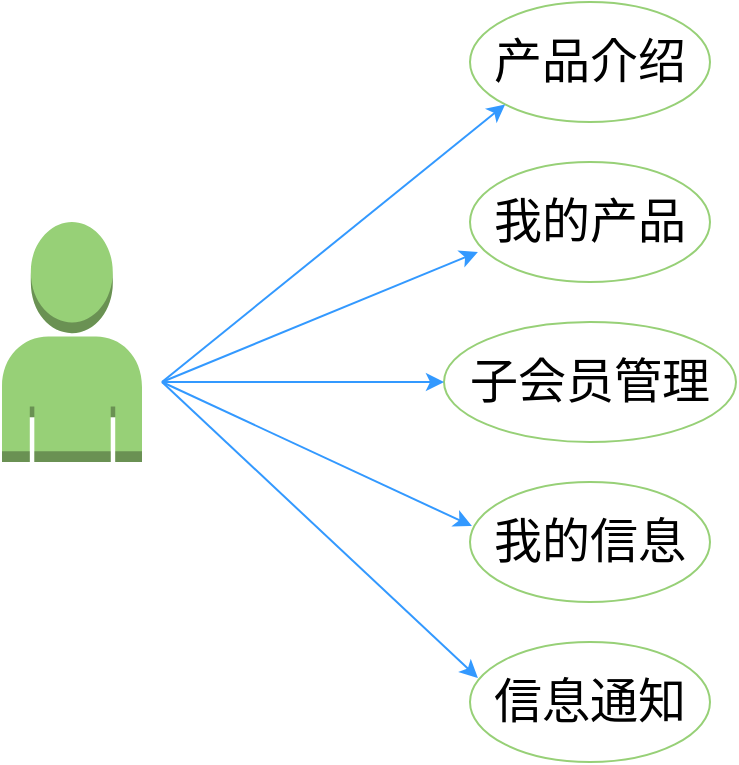 <mxfile version="20.2.6" type="github">
  <diagram id="lRIxkWPpBEm15b34eZ7U" name="第 1 页">
    <mxGraphModel dx="1426" dy="624" grid="1" gridSize="10" guides="1" tooltips="1" connect="1" arrows="1" fold="1" page="1" pageScale="1" pageWidth="827" pageHeight="1169" math="0" shadow="0">
      <root>
        <mxCell id="0" />
        <mxCell id="1" parent="0" />
        <mxCell id="JPpifCRaE9PKn__uxkr2-1" value="" style="outlineConnect=0;dashed=0;verticalLabelPosition=bottom;verticalAlign=top;align=center;html=1;shape=mxgraph.aws3.user;fillColor=#97D077;gradientColor=none;" vertex="1" parent="1">
          <mxGeometry x="120" y="230" width="70" height="120" as="geometry" />
        </mxCell>
        <mxCell id="JPpifCRaE9PKn__uxkr2-2" value="&lt;font style=&quot;font-size: 24px;&quot;&gt;产品介绍&lt;/font&gt;" style="ellipse;whiteSpace=wrap;html=1;fillColor=none;strokeColor=#97D077;" vertex="1" parent="1">
          <mxGeometry x="354" y="120" width="120" height="60" as="geometry" />
        </mxCell>
        <mxCell id="JPpifCRaE9PKn__uxkr2-3" value="&lt;span style=&quot;font-size: 24px;&quot;&gt;我的产品&lt;/span&gt;" style="ellipse;whiteSpace=wrap;html=1;fillColor=none;strokeColor=#97D077;" vertex="1" parent="1">
          <mxGeometry x="354" y="200" width="120" height="60" as="geometry" />
        </mxCell>
        <mxCell id="JPpifCRaE9PKn__uxkr2-4" value="&lt;span style=&quot;font-size: 24px;&quot;&gt;子会员管理&lt;/span&gt;" style="ellipse;whiteSpace=wrap;html=1;fillColor=none;strokeColor=#97D077;" vertex="1" parent="1">
          <mxGeometry x="341" y="280" width="146" height="60" as="geometry" />
        </mxCell>
        <mxCell id="JPpifCRaE9PKn__uxkr2-5" value="&lt;span style=&quot;font-size: 24px;&quot;&gt;我的信息&lt;/span&gt;" style="ellipse;whiteSpace=wrap;html=1;fillColor=none;strokeColor=#97D077;" vertex="1" parent="1">
          <mxGeometry x="354" y="360" width="120" height="60" as="geometry" />
        </mxCell>
        <mxCell id="JPpifCRaE9PKn__uxkr2-6" value="&lt;span style=&quot;font-size: 24px;&quot;&gt;信息通知&lt;/span&gt;" style="ellipse;whiteSpace=wrap;html=1;fillColor=none;strokeColor=#97D077;" vertex="1" parent="1">
          <mxGeometry x="354" y="440" width="120" height="60" as="geometry" />
        </mxCell>
        <mxCell id="JPpifCRaE9PKn__uxkr2-7" value="" style="endArrow=classic;html=1;rounded=0;fontSize=24;strokeColor=#3399FF;entryX=0;entryY=1;entryDx=0;entryDy=0;" edge="1" parent="1" target="JPpifCRaE9PKn__uxkr2-2">
          <mxGeometry width="50" height="50" relative="1" as="geometry">
            <mxPoint x="200" y="310" as="sourcePoint" />
            <mxPoint x="320" y="270" as="targetPoint" />
          </mxGeometry>
        </mxCell>
        <mxCell id="JPpifCRaE9PKn__uxkr2-8" value="" style="endArrow=classic;html=1;rounded=0;fontSize=24;strokeColor=#3399FF;entryX=0.033;entryY=0.75;entryDx=0;entryDy=0;entryPerimeter=0;" edge="1" parent="1" target="JPpifCRaE9PKn__uxkr2-3">
          <mxGeometry width="50" height="50" relative="1" as="geometry">
            <mxPoint x="200" y="310" as="sourcePoint" />
            <mxPoint x="381.574" y="181.213" as="targetPoint" />
          </mxGeometry>
        </mxCell>
        <mxCell id="JPpifCRaE9PKn__uxkr2-9" value="" style="endArrow=classic;html=1;rounded=0;fontSize=24;strokeColor=#3399FF;entryX=0;entryY=0.5;entryDx=0;entryDy=0;" edge="1" parent="1" target="JPpifCRaE9PKn__uxkr2-4">
          <mxGeometry width="50" height="50" relative="1" as="geometry">
            <mxPoint x="200" y="310" as="sourcePoint" />
            <mxPoint x="391.574" y="191.213" as="targetPoint" />
          </mxGeometry>
        </mxCell>
        <mxCell id="JPpifCRaE9PKn__uxkr2-10" value="" style="endArrow=classic;html=1;rounded=0;fontSize=24;strokeColor=#3399FF;entryX=0.008;entryY=0.367;entryDx=0;entryDy=0;entryPerimeter=0;" edge="1" parent="1" target="JPpifCRaE9PKn__uxkr2-5">
          <mxGeometry width="50" height="50" relative="1" as="geometry">
            <mxPoint x="200" y="310" as="sourcePoint" />
            <mxPoint x="401.574" y="201.213" as="targetPoint" />
          </mxGeometry>
        </mxCell>
        <mxCell id="JPpifCRaE9PKn__uxkr2-11" value="" style="endArrow=classic;html=1;rounded=0;fontSize=24;strokeColor=#3399FF;entryX=0.033;entryY=0.3;entryDx=0;entryDy=0;entryPerimeter=0;" edge="1" parent="1" target="JPpifCRaE9PKn__uxkr2-6">
          <mxGeometry width="50" height="50" relative="1" as="geometry">
            <mxPoint x="200" y="310" as="sourcePoint" />
            <mxPoint x="350" y="450" as="targetPoint" />
          </mxGeometry>
        </mxCell>
      </root>
    </mxGraphModel>
  </diagram>
</mxfile>
